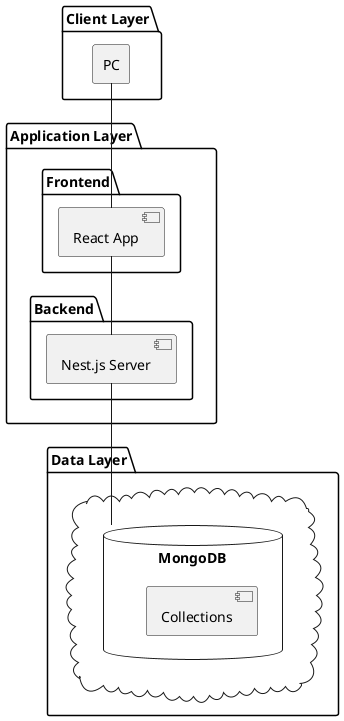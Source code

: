 @startuml projectMap
skinparam componentStyle uml2


package "Client Layer" {
rectangle PC
}

package "Application Layer" {
  package "Frontend" {
    [React App]
}

package "Backend" {
    [Nest.js Server]
}

}
package "Data Layer" {
cloud {
    database MongoDB {
        [Collections]
    }
}
}
PC -- [React App]
[React App] -- [Nest.js Server]
[Nest.js Server] -- MongoDB

@enduml